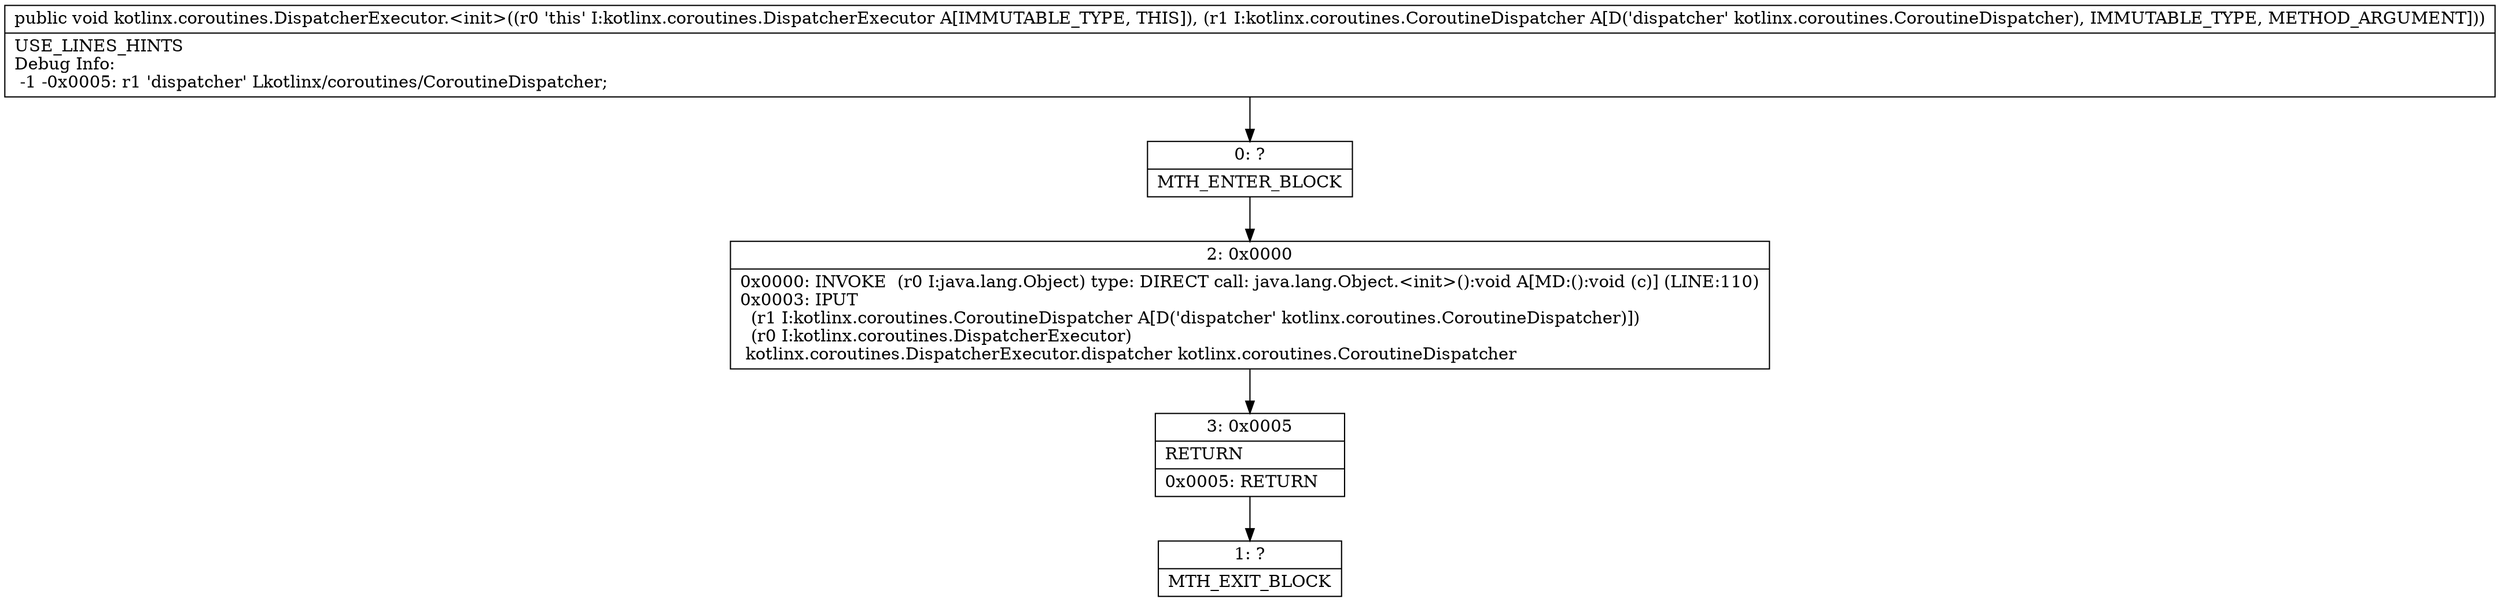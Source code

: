 digraph "CFG forkotlinx.coroutines.DispatcherExecutor.\<init\>(Lkotlinx\/coroutines\/CoroutineDispatcher;)V" {
Node_0 [shape=record,label="{0\:\ ?|MTH_ENTER_BLOCK\l}"];
Node_2 [shape=record,label="{2\:\ 0x0000|0x0000: INVOKE  (r0 I:java.lang.Object) type: DIRECT call: java.lang.Object.\<init\>():void A[MD:():void (c)] (LINE:110)\l0x0003: IPUT  \l  (r1 I:kotlinx.coroutines.CoroutineDispatcher A[D('dispatcher' kotlinx.coroutines.CoroutineDispatcher)])\l  (r0 I:kotlinx.coroutines.DispatcherExecutor)\l kotlinx.coroutines.DispatcherExecutor.dispatcher kotlinx.coroutines.CoroutineDispatcher \l}"];
Node_3 [shape=record,label="{3\:\ 0x0005|RETURN\l|0x0005: RETURN   \l}"];
Node_1 [shape=record,label="{1\:\ ?|MTH_EXIT_BLOCK\l}"];
MethodNode[shape=record,label="{public void kotlinx.coroutines.DispatcherExecutor.\<init\>((r0 'this' I:kotlinx.coroutines.DispatcherExecutor A[IMMUTABLE_TYPE, THIS]), (r1 I:kotlinx.coroutines.CoroutineDispatcher A[D('dispatcher' kotlinx.coroutines.CoroutineDispatcher), IMMUTABLE_TYPE, METHOD_ARGUMENT]))  | USE_LINES_HINTS\lDebug Info:\l  \-1 \-0x0005: r1 'dispatcher' Lkotlinx\/coroutines\/CoroutineDispatcher;\l}"];
MethodNode -> Node_0;Node_0 -> Node_2;
Node_2 -> Node_3;
Node_3 -> Node_1;
}

